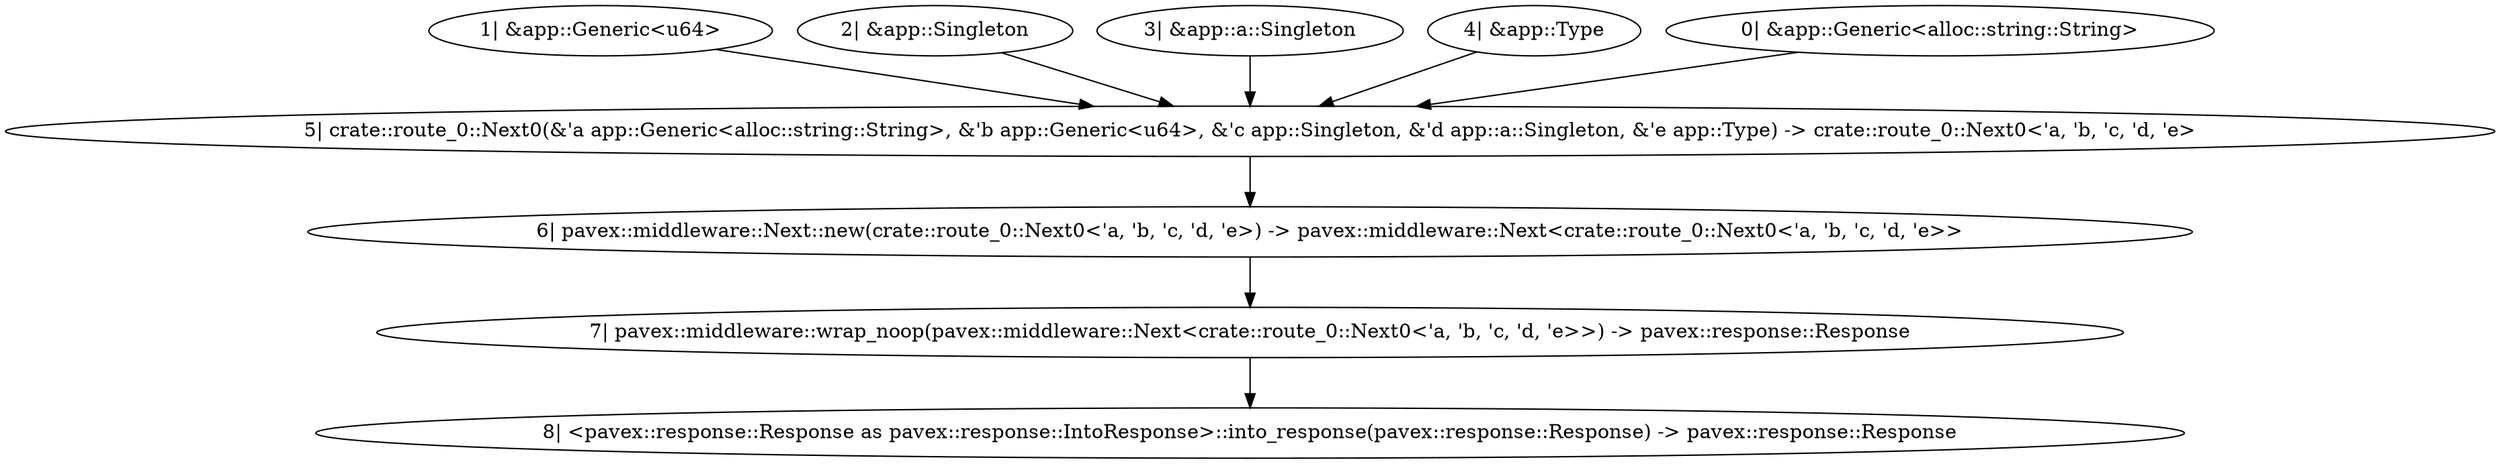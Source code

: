 digraph "GET / - 0" {
    0 [ label = "7| pavex::middleware::wrap_noop(pavex::middleware::Next<crate::route_0::Next0<'a, 'b, 'c, 'd, 'e>>) -> pavex::response::Response"]
    1 [ label = "6| pavex::middleware::Next::new(crate::route_0::Next0<'a, 'b, 'c, 'd, 'e>) -> pavex::middleware::Next<crate::route_0::Next0<'a, 'b, 'c, 'd, 'e>>"]
    2 [ label = "5| crate::route_0::Next0(&'a app::Generic<alloc::string::String>, &'b app::Generic<u64>, &'c app::Singleton, &'d app::a::Singleton, &'e app::Type) -> crate::route_0::Next0<'a, 'b, 'c, 'd, 'e>"]
    3 [ label = "1| &app::Generic<u64>"]
    4 [ label = "2| &app::Singleton"]
    5 [ label = "3| &app::a::Singleton"]
    6 [ label = "4| &app::Type"]
    8 [ label = "8| <pavex::response::Response as pavex::response::IntoResponse>::into_response(pavex::response::Response) -> pavex::response::Response"]
    9 [ label = "0| &app::Generic<alloc::string::String>"]
    1 -> 0 [ ]
    2 -> 1 [ ]
    6 -> 2 [ ]
    5 -> 2 [ ]
    4 -> 2 [ ]
    3 -> 2 [ ]
    0 -> 8 [ ]
    9 -> 2 [ ]
}

digraph "GET / - 1" {
    0 [ label = "5| app::handler(&app::Type, &app::Generic<alloc::string::String>, &app::Generic<u64>, &app::Singleton, &app::a::Singleton) -> pavex::response::Response"]
    1 [ label = "1| &app::Generic<alloc::string::String>"]
    2 [ label = "2| &app::Generic<u64>"]
    3 [ label = "3| &app::Singleton"]
    4 [ label = "4| &app::a::Singleton"]
    6 [ label = "6| <pavex::response::Response as pavex::response::IntoResponse>::into_response(pavex::response::Response) -> pavex::response::Response"]
    7 [ label = "0| &app::Type"]
    4 -> 0 [ ]
    3 -> 0 [ ]
    2 -> 0 [ ]
    1 -> 0 [ ]
    0 -> 6 [ ]
    7 -> 0 [ ]
}

digraph "* * - 0" {
    0 [ label = "3| pavex::middleware::wrap_noop(pavex::middleware::Next<crate::route_1::Next0<'a>>) -> pavex::response::Response"]
    1 [ label = "2| pavex::middleware::Next::new(crate::route_1::Next0<'a>) -> pavex::middleware::Next<crate::route_1::Next0<'a>>"]
    2 [ label = "1| crate::route_1::Next0(&'a pavex::router::AllowedMethods) -> crate::route_1::Next0<'a>"]
    4 [ label = "4| <pavex::response::Response as pavex::response::IntoResponse>::into_response(pavex::response::Response) -> pavex::response::Response"]
    5 [ label = "0| &pavex::router::AllowedMethods"]
    1 -> 0 [ ]
    2 -> 1 [ ]
    0 -> 4 [ ]
    5 -> 2 [ ]
}

digraph "* * - 1" {
    0 [ label = "1| pavex::router::default_fallback(&pavex::router::AllowedMethods) -> pavex::response::Response"]
    2 [ label = "2| <pavex::response::Response as pavex::response::IntoResponse>::into_response(pavex::response::Response) -> pavex::response::Response"]
    3 [ label = "0| &pavex::router::AllowedMethods"]
    0 -> 2 [ ]
    3 -> 0 [ ]
}

digraph app_state {
    0 [ label = "5| crate::ApplicationState(app::a::Singleton, app::Singleton, app::Generic<alloc::string::String>, app::Generic<u64>, app::Type) -> crate::ApplicationState"]
    1 [ label = "4| app::a::Singleton::new() -> app::a::Singleton"]
    2 [ label = "3| app::Singleton::new() -> app::Singleton"]
    3 [ label = "2| app::Generic::new() -> app::Generic<alloc::string::String>"]
    4 [ label = "1| app::Generic::new() -> app::Generic<u64>"]
    5 [ label = "0| app::Type::new() -> app::Type"]
    5 -> 0 [ ]
    4 -> 0 [ ]
    3 -> 0 [ ]
    2 -> 0 [ ]
    1 -> 0 [ ]
}